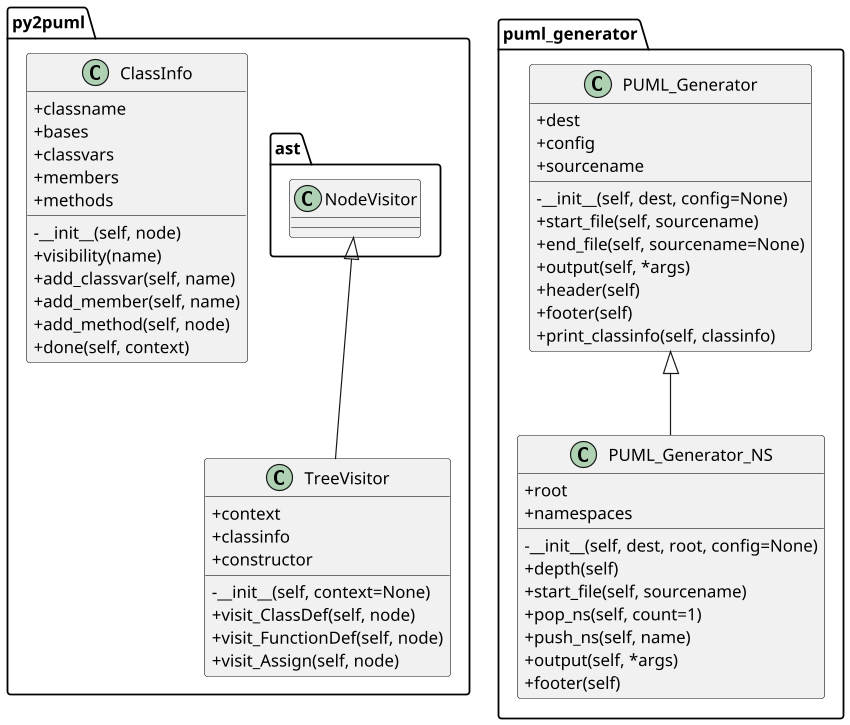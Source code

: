 @startuml
skinparam monochrome false
skinparam classAttributeIconSize 0
' set namespaceSeparator none
scale 1.2

namespace py2puml {
  class ClassInfo {
    +classname
    +bases
    +classvars
    +members
    +methods
    -__init__(self, node)
    +visibility(name)
    +add_classvar(self, name)
    +add_member(self, name)
    +add_method(self, node)
    +done(self, context)
  }

  ast.NodeVisitor <|-- TreeVisitor
  class TreeVisitor {
    +context
    +classinfo
    +constructor
    -__init__(self, context=None)
    +visit_ClassDef(self, node)
    +visit_FunctionDef(self, node)
    +visit_Assign(self, node)
  }

}
namespace puml_generator {
  class PUML_Generator {
    +dest
    +config
    +sourcename
    -__init__(self, dest, config=None)
    +start_file(self, sourcename)
    +end_file(self, sourcename=None)
    +output(self, *args)
    +header(self)
    +footer(self)
    +print_classinfo(self, classinfo)
  }

  PUML_Generator <|-- PUML_Generator_NS
  class PUML_Generator_NS {
    +root
    +namespaces
    -__init__(self, dest, root, config=None)
    +depth(self)
    +start_file(self, sourcename)
    +pop_ns(self, count=1)
    +push_ns(self, name)
    +output(self, *args)
    +footer(self)
  }

}
@enduml
